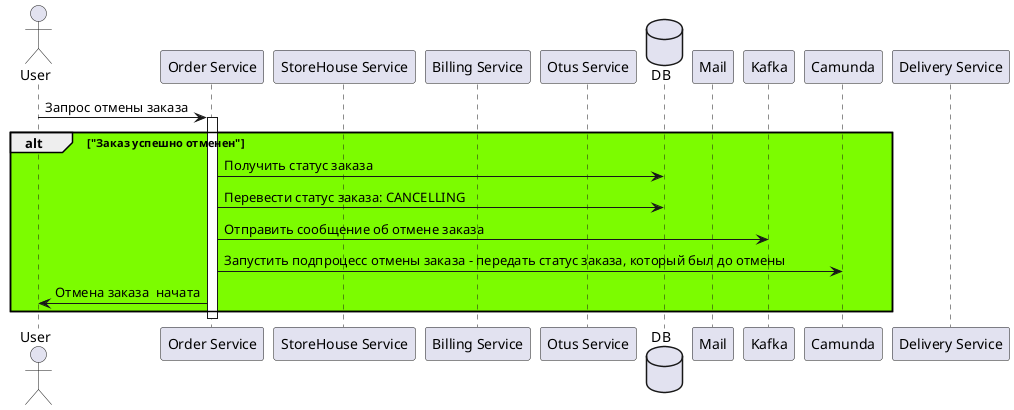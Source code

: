 @startuml
'https://plantuml.com/sequence-diagram

actor User
participant "Order Service"
participant "StoreHouse Service"
participant "Billing Service"
participant "Otus Service"
database "DB"
participant "Mail"
participant "Kafka"
participant "Camunda"
participant "Delivery Service"

User -> "Order Service" : Запрос отмены заказа
activate "Order Service"


alt #LawnGreen "Заказ успешно отменен"

"Order Service" -> "DB" : Получить статус заказа
"Order Service" -> "DB" : Перевести статус заказа: CANCELLING
"Order Service" -> "Kafka" : Отправить сообщение об отмене заказа
"Order Service" -> "Camunda" : Запустить подпроцесс отмены заказа - передать статус заказа, который был до отмены
"Order Service" -> User : Отмена заказа  начата

end

deactivate "Order Service"

@enduml